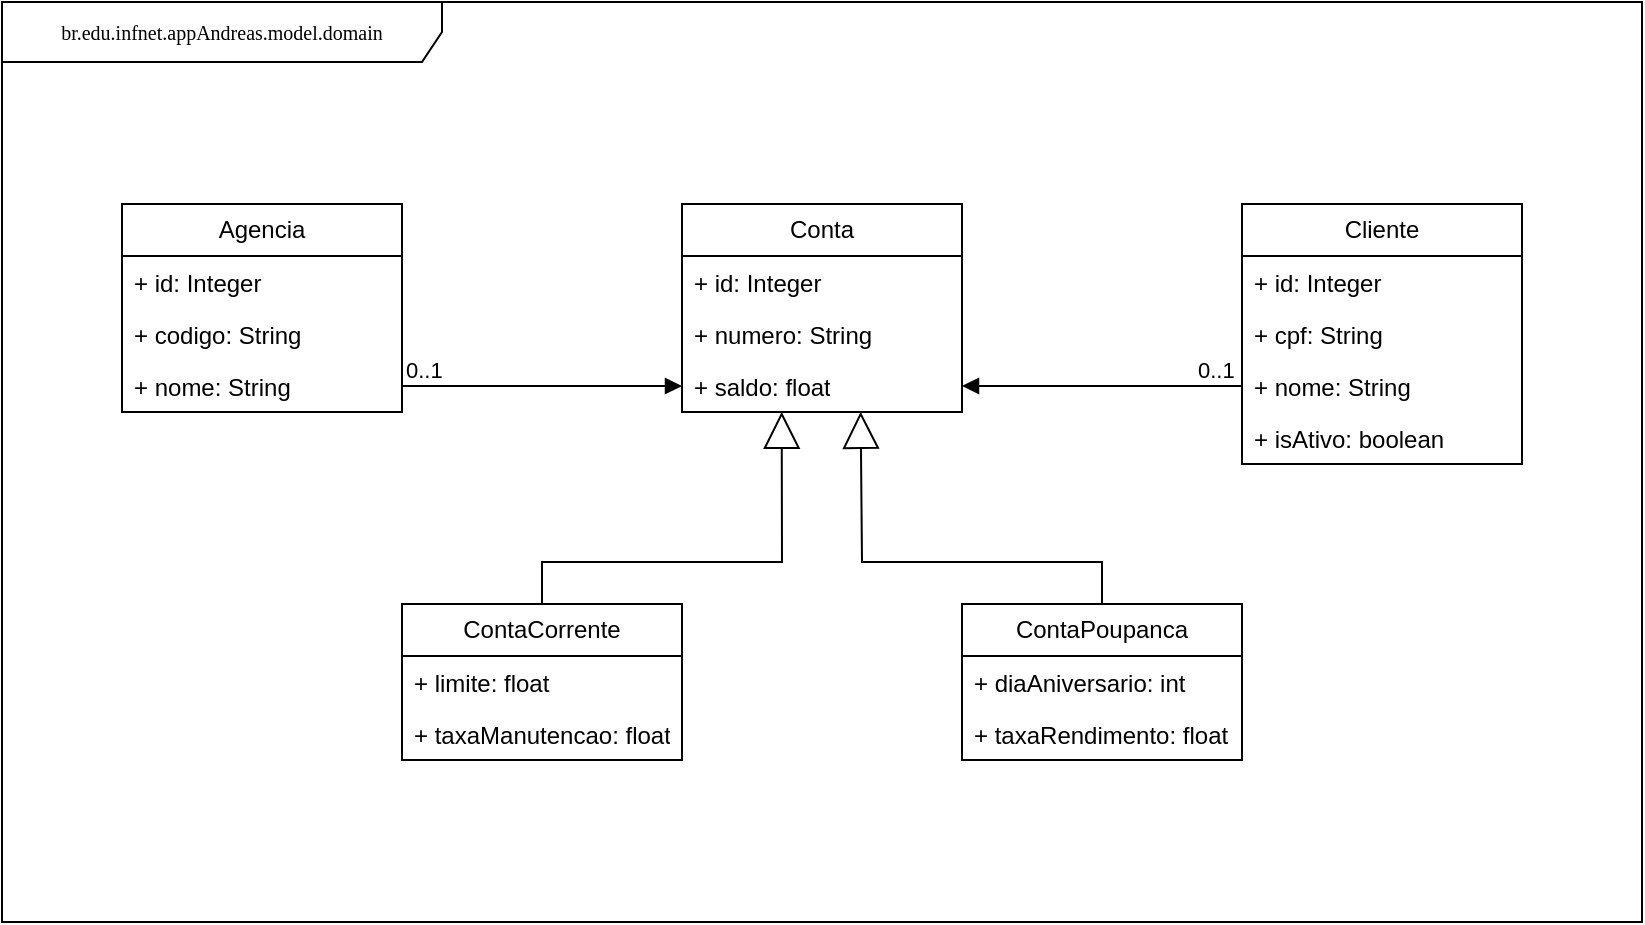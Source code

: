 <mxfile version="24.7.6">
  <diagram name="Page-1" id="c4acf3e9-155e-7222-9cf6-157b1a14988f">
    <mxGraphModel dx="809" dy="569" grid="1" gridSize="10" guides="1" tooltips="1" connect="1" arrows="1" fold="1" page="1" pageScale="1" pageWidth="850" pageHeight="1100" background="none" math="0" shadow="0">
      <root>
        <mxCell id="0" />
        <mxCell id="1" parent="0" />
        <mxCell id="17acba5748e5396b-1" value="br.edu.infnet.appAndreas.model.domain" style="shape=umlFrame;whiteSpace=wrap;html=1;rounded=0;shadow=0;comic=0;labelBackgroundColor=none;strokeWidth=1;fontFamily=Verdana;fontSize=10;align=center;width=220;height=30;" parent="1" vertex="1">
          <mxGeometry x="20" y="20" width="820" height="460" as="geometry" />
        </mxCell>
        <mxCell id="MJnpoLzidzF4ehlGIgGZ-1" value="Conta" style="swimlane;fontStyle=0;childLayout=stackLayout;horizontal=1;startSize=26;fillColor=none;horizontalStack=0;resizeParent=1;resizeParentMax=0;resizeLast=0;collapsible=1;marginBottom=0;whiteSpace=wrap;html=1;" vertex="1" parent="1">
          <mxGeometry x="360" y="121" width="140" height="104" as="geometry" />
        </mxCell>
        <mxCell id="MJnpoLzidzF4ehlGIgGZ-2" value="+ id: Integer" style="text;strokeColor=none;fillColor=none;align=left;verticalAlign=top;spacingLeft=4;spacingRight=4;overflow=hidden;rotatable=0;points=[[0,0.5],[1,0.5]];portConstraint=eastwest;whiteSpace=wrap;html=1;" vertex="1" parent="MJnpoLzidzF4ehlGIgGZ-1">
          <mxGeometry y="26" width="140" height="26" as="geometry" />
        </mxCell>
        <mxCell id="MJnpoLzidzF4ehlGIgGZ-3" value="+ numero: String" style="text;strokeColor=none;fillColor=none;align=left;verticalAlign=top;spacingLeft=4;spacingRight=4;overflow=hidden;rotatable=0;points=[[0,0.5],[1,0.5]];portConstraint=eastwest;whiteSpace=wrap;html=1;" vertex="1" parent="MJnpoLzidzF4ehlGIgGZ-1">
          <mxGeometry y="52" width="140" height="26" as="geometry" />
        </mxCell>
        <mxCell id="MJnpoLzidzF4ehlGIgGZ-5" value="+ saldo: float" style="text;strokeColor=none;fillColor=none;align=left;verticalAlign=top;spacingLeft=4;spacingRight=4;overflow=hidden;rotatable=0;points=[[0,0.5],[1,0.5]];portConstraint=eastwest;whiteSpace=wrap;html=1;" vertex="1" parent="MJnpoLzidzF4ehlGIgGZ-1">
          <mxGeometry y="78" width="140" height="26" as="geometry" />
        </mxCell>
        <mxCell id="MJnpoLzidzF4ehlGIgGZ-6" value="ContaCorrente" style="swimlane;fontStyle=0;childLayout=stackLayout;horizontal=1;startSize=26;fillColor=none;horizontalStack=0;resizeParent=1;resizeParentMax=0;resizeLast=0;collapsible=1;marginBottom=0;whiteSpace=wrap;html=1;" vertex="1" parent="1">
          <mxGeometry x="220" y="321" width="140" height="78" as="geometry" />
        </mxCell>
        <mxCell id="MJnpoLzidzF4ehlGIgGZ-7" value="+ limite: float" style="text;strokeColor=none;fillColor=none;align=left;verticalAlign=top;spacingLeft=4;spacingRight=4;overflow=hidden;rotatable=0;points=[[0,0.5],[1,0.5]];portConstraint=eastwest;whiteSpace=wrap;html=1;" vertex="1" parent="MJnpoLzidzF4ehlGIgGZ-6">
          <mxGeometry y="26" width="140" height="26" as="geometry" />
        </mxCell>
        <mxCell id="MJnpoLzidzF4ehlGIgGZ-8" value="+ taxaManutencao: float" style="text;strokeColor=none;fillColor=none;align=left;verticalAlign=top;spacingLeft=4;spacingRight=4;overflow=hidden;rotatable=0;points=[[0,0.5],[1,0.5]];portConstraint=eastwest;whiteSpace=wrap;html=1;" vertex="1" parent="MJnpoLzidzF4ehlGIgGZ-6">
          <mxGeometry y="52" width="140" height="26" as="geometry" />
        </mxCell>
        <mxCell id="MJnpoLzidzF4ehlGIgGZ-10" value="ContaPoupanca" style="swimlane;fontStyle=0;childLayout=stackLayout;horizontal=1;startSize=26;fillColor=none;horizontalStack=0;resizeParent=1;resizeParentMax=0;resizeLast=0;collapsible=1;marginBottom=0;whiteSpace=wrap;html=1;" vertex="1" parent="1">
          <mxGeometry x="500" y="321" width="140" height="78" as="geometry" />
        </mxCell>
        <mxCell id="MJnpoLzidzF4ehlGIgGZ-11" value="+ diaAniversario: int" style="text;strokeColor=none;fillColor=none;align=left;verticalAlign=top;spacingLeft=4;spacingRight=4;overflow=hidden;rotatable=0;points=[[0,0.5],[1,0.5]];portConstraint=eastwest;whiteSpace=wrap;html=1;" vertex="1" parent="MJnpoLzidzF4ehlGIgGZ-10">
          <mxGeometry y="26" width="140" height="26" as="geometry" />
        </mxCell>
        <mxCell id="MJnpoLzidzF4ehlGIgGZ-12" value="+ taxaRendimento: float" style="text;strokeColor=none;fillColor=none;align=left;verticalAlign=top;spacingLeft=4;spacingRight=4;overflow=hidden;rotatable=0;points=[[0,0.5],[1,0.5]];portConstraint=eastwest;whiteSpace=wrap;html=1;" vertex="1" parent="MJnpoLzidzF4ehlGIgGZ-10">
          <mxGeometry y="52" width="140" height="26" as="geometry" />
        </mxCell>
        <mxCell id="MJnpoLzidzF4ehlGIgGZ-13" value="Agencia" style="swimlane;fontStyle=0;childLayout=stackLayout;horizontal=1;startSize=26;fillColor=none;horizontalStack=0;resizeParent=1;resizeParentMax=0;resizeLast=0;collapsible=1;marginBottom=0;whiteSpace=wrap;html=1;" vertex="1" parent="1">
          <mxGeometry x="80" y="121" width="140" height="104" as="geometry" />
        </mxCell>
        <mxCell id="MJnpoLzidzF4ehlGIgGZ-14" value="+ id: Integer" style="text;strokeColor=none;fillColor=none;align=left;verticalAlign=top;spacingLeft=4;spacingRight=4;overflow=hidden;rotatable=0;points=[[0,0.5],[1,0.5]];portConstraint=eastwest;whiteSpace=wrap;html=1;" vertex="1" parent="MJnpoLzidzF4ehlGIgGZ-13">
          <mxGeometry y="26" width="140" height="26" as="geometry" />
        </mxCell>
        <mxCell id="MJnpoLzidzF4ehlGIgGZ-15" value="+ codigo: String" style="text;strokeColor=none;fillColor=none;align=left;verticalAlign=top;spacingLeft=4;spacingRight=4;overflow=hidden;rotatable=0;points=[[0,0.5],[1,0.5]];portConstraint=eastwest;whiteSpace=wrap;html=1;" vertex="1" parent="MJnpoLzidzF4ehlGIgGZ-13">
          <mxGeometry y="52" width="140" height="26" as="geometry" />
        </mxCell>
        <mxCell id="MJnpoLzidzF4ehlGIgGZ-16" value="+ nome: String" style="text;strokeColor=none;fillColor=none;align=left;verticalAlign=top;spacingLeft=4;spacingRight=4;overflow=hidden;rotatable=0;points=[[0,0.5],[1,0.5]];portConstraint=eastwest;whiteSpace=wrap;html=1;" vertex="1" parent="MJnpoLzidzF4ehlGIgGZ-13">
          <mxGeometry y="78" width="140" height="26" as="geometry" />
        </mxCell>
        <mxCell id="MJnpoLzidzF4ehlGIgGZ-18" value="Cliente" style="swimlane;fontStyle=0;childLayout=stackLayout;horizontal=1;startSize=26;fillColor=none;horizontalStack=0;resizeParent=1;resizeParentMax=0;resizeLast=0;collapsible=1;marginBottom=0;whiteSpace=wrap;html=1;" vertex="1" parent="1">
          <mxGeometry x="640" y="121" width="140" height="130" as="geometry" />
        </mxCell>
        <mxCell id="MJnpoLzidzF4ehlGIgGZ-19" value="+ id: Integer" style="text;strokeColor=none;fillColor=none;align=left;verticalAlign=top;spacingLeft=4;spacingRight=4;overflow=hidden;rotatable=0;points=[[0,0.5],[1,0.5]];portConstraint=eastwest;whiteSpace=wrap;html=1;" vertex="1" parent="MJnpoLzidzF4ehlGIgGZ-18">
          <mxGeometry y="26" width="140" height="26" as="geometry" />
        </mxCell>
        <mxCell id="MJnpoLzidzF4ehlGIgGZ-20" value="+ cpf: String" style="text;strokeColor=none;fillColor=none;align=left;verticalAlign=top;spacingLeft=4;spacingRight=4;overflow=hidden;rotatable=0;points=[[0,0.5],[1,0.5]];portConstraint=eastwest;whiteSpace=wrap;html=1;" vertex="1" parent="MJnpoLzidzF4ehlGIgGZ-18">
          <mxGeometry y="52" width="140" height="26" as="geometry" />
        </mxCell>
        <mxCell id="MJnpoLzidzF4ehlGIgGZ-21" value="+ nome: String" style="text;strokeColor=none;fillColor=none;align=left;verticalAlign=top;spacingLeft=4;spacingRight=4;overflow=hidden;rotatable=0;points=[[0,0.5],[1,0.5]];portConstraint=eastwest;whiteSpace=wrap;html=1;" vertex="1" parent="MJnpoLzidzF4ehlGIgGZ-18">
          <mxGeometry y="78" width="140" height="26" as="geometry" />
        </mxCell>
        <mxCell id="MJnpoLzidzF4ehlGIgGZ-22" value="+ isAtivo: boolean" style="text;strokeColor=none;fillColor=none;align=left;verticalAlign=top;spacingLeft=4;spacingRight=4;overflow=hidden;rotatable=0;points=[[0,0.5],[1,0.5]];portConstraint=eastwest;whiteSpace=wrap;html=1;" vertex="1" parent="MJnpoLzidzF4ehlGIgGZ-18">
          <mxGeometry y="104" width="140" height="26" as="geometry" />
        </mxCell>
        <mxCell id="MJnpoLzidzF4ehlGIgGZ-23" value="" style="endArrow=block;endFill=1;html=1;edgeStyle=orthogonalEdgeStyle;align=left;verticalAlign=top;rounded=0;entryX=0;entryY=0.5;entryDx=0;entryDy=0;exitX=1;exitY=0.5;exitDx=0;exitDy=0;" edge="1" parent="1" source="MJnpoLzidzF4ehlGIgGZ-16" target="MJnpoLzidzF4ehlGIgGZ-5">
          <mxGeometry x="-1" relative="1" as="geometry">
            <mxPoint x="340" y="261" as="sourcePoint" />
            <mxPoint x="500" y="261" as="targetPoint" />
          </mxGeometry>
        </mxCell>
        <mxCell id="MJnpoLzidzF4ehlGIgGZ-24" value="0..1" style="edgeLabel;resizable=0;html=1;align=left;verticalAlign=bottom;" connectable="0" vertex="1" parent="MJnpoLzidzF4ehlGIgGZ-23">
          <mxGeometry x="-1" relative="1" as="geometry" />
        </mxCell>
        <mxCell id="MJnpoLzidzF4ehlGIgGZ-25" value="" style="endArrow=block;endSize=16;endFill=0;html=1;rounded=0;exitX=0.5;exitY=0;exitDx=0;exitDy=0;startSize=6;targetPerimeterSpacing=0;entryX=0.356;entryY=0.996;entryDx=0;entryDy=0;entryPerimeter=0;" edge="1" parent="1" source="MJnpoLzidzF4ehlGIgGZ-6" target="MJnpoLzidzF4ehlGIgGZ-5">
          <mxGeometry x="0.409" y="-27" width="160" relative="1" as="geometry">
            <mxPoint x="340" y="460" as="sourcePoint" />
            <mxPoint x="419" y="230" as="targetPoint" />
            <Array as="points">
              <mxPoint x="290" y="300" />
              <mxPoint x="410" y="300" />
            </Array>
            <mxPoint as="offset" />
          </mxGeometry>
        </mxCell>
        <mxCell id="MJnpoLzidzF4ehlGIgGZ-26" value="" style="endArrow=block;endSize=16;endFill=0;html=1;rounded=0;exitX=0.5;exitY=0;exitDx=0;exitDy=0;entryX=0.638;entryY=0.996;entryDx=0;entryDy=0;entryPerimeter=0;" edge="1" parent="1" source="MJnpoLzidzF4ehlGIgGZ-10" target="MJnpoLzidzF4ehlGIgGZ-5">
          <mxGeometry width="160" relative="1" as="geometry">
            <mxPoint x="340" y="280" as="sourcePoint" />
            <mxPoint x="450.3" y="251.702" as="targetPoint" />
            <Array as="points">
              <mxPoint x="570" y="300" />
              <mxPoint x="450" y="300" />
            </Array>
          </mxGeometry>
        </mxCell>
        <mxCell id="MJnpoLzidzF4ehlGIgGZ-29" value="" style="endArrow=block;endFill=1;html=1;edgeStyle=orthogonalEdgeStyle;align=left;verticalAlign=top;rounded=0;exitX=0;exitY=0.5;exitDx=0;exitDy=0;" edge="1" parent="1" source="MJnpoLzidzF4ehlGIgGZ-21">
          <mxGeometry x="-1" relative="1" as="geometry">
            <mxPoint x="340" y="280" as="sourcePoint" />
            <mxPoint x="500" y="212" as="targetPoint" />
          </mxGeometry>
        </mxCell>
        <mxCell id="MJnpoLzidzF4ehlGIgGZ-30" value="0..1" style="edgeLabel;resizable=0;html=1;align=left;verticalAlign=bottom;" connectable="0" vertex="1" parent="MJnpoLzidzF4ehlGIgGZ-29">
          <mxGeometry x="-1" relative="1" as="geometry">
            <mxPoint x="-24" as="offset" />
          </mxGeometry>
        </mxCell>
      </root>
    </mxGraphModel>
  </diagram>
</mxfile>
